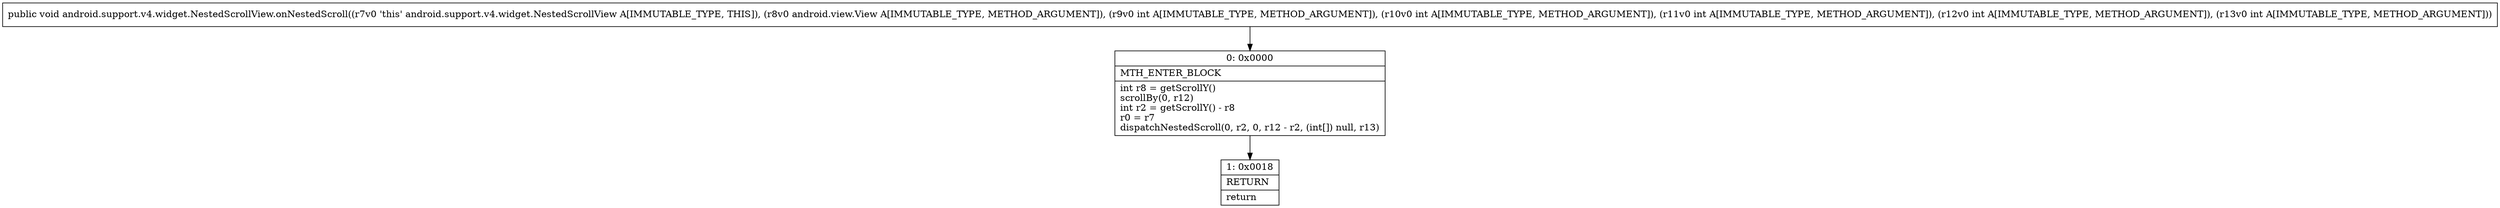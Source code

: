 digraph "CFG forandroid.support.v4.widget.NestedScrollView.onNestedScroll(Landroid\/view\/View;IIIII)V" {
Node_0 [shape=record,label="{0\:\ 0x0000|MTH_ENTER_BLOCK\l|int r8 = getScrollY()\lscrollBy(0, r12)\lint r2 = getScrollY() \- r8\lr0 = r7\ldispatchNestedScroll(0, r2, 0, r12 \- r2, (int[]) null, r13)\l}"];
Node_1 [shape=record,label="{1\:\ 0x0018|RETURN\l|return\l}"];
MethodNode[shape=record,label="{public void android.support.v4.widget.NestedScrollView.onNestedScroll((r7v0 'this' android.support.v4.widget.NestedScrollView A[IMMUTABLE_TYPE, THIS]), (r8v0 android.view.View A[IMMUTABLE_TYPE, METHOD_ARGUMENT]), (r9v0 int A[IMMUTABLE_TYPE, METHOD_ARGUMENT]), (r10v0 int A[IMMUTABLE_TYPE, METHOD_ARGUMENT]), (r11v0 int A[IMMUTABLE_TYPE, METHOD_ARGUMENT]), (r12v0 int A[IMMUTABLE_TYPE, METHOD_ARGUMENT]), (r13v0 int A[IMMUTABLE_TYPE, METHOD_ARGUMENT])) }"];
MethodNode -> Node_0;
Node_0 -> Node_1;
}

